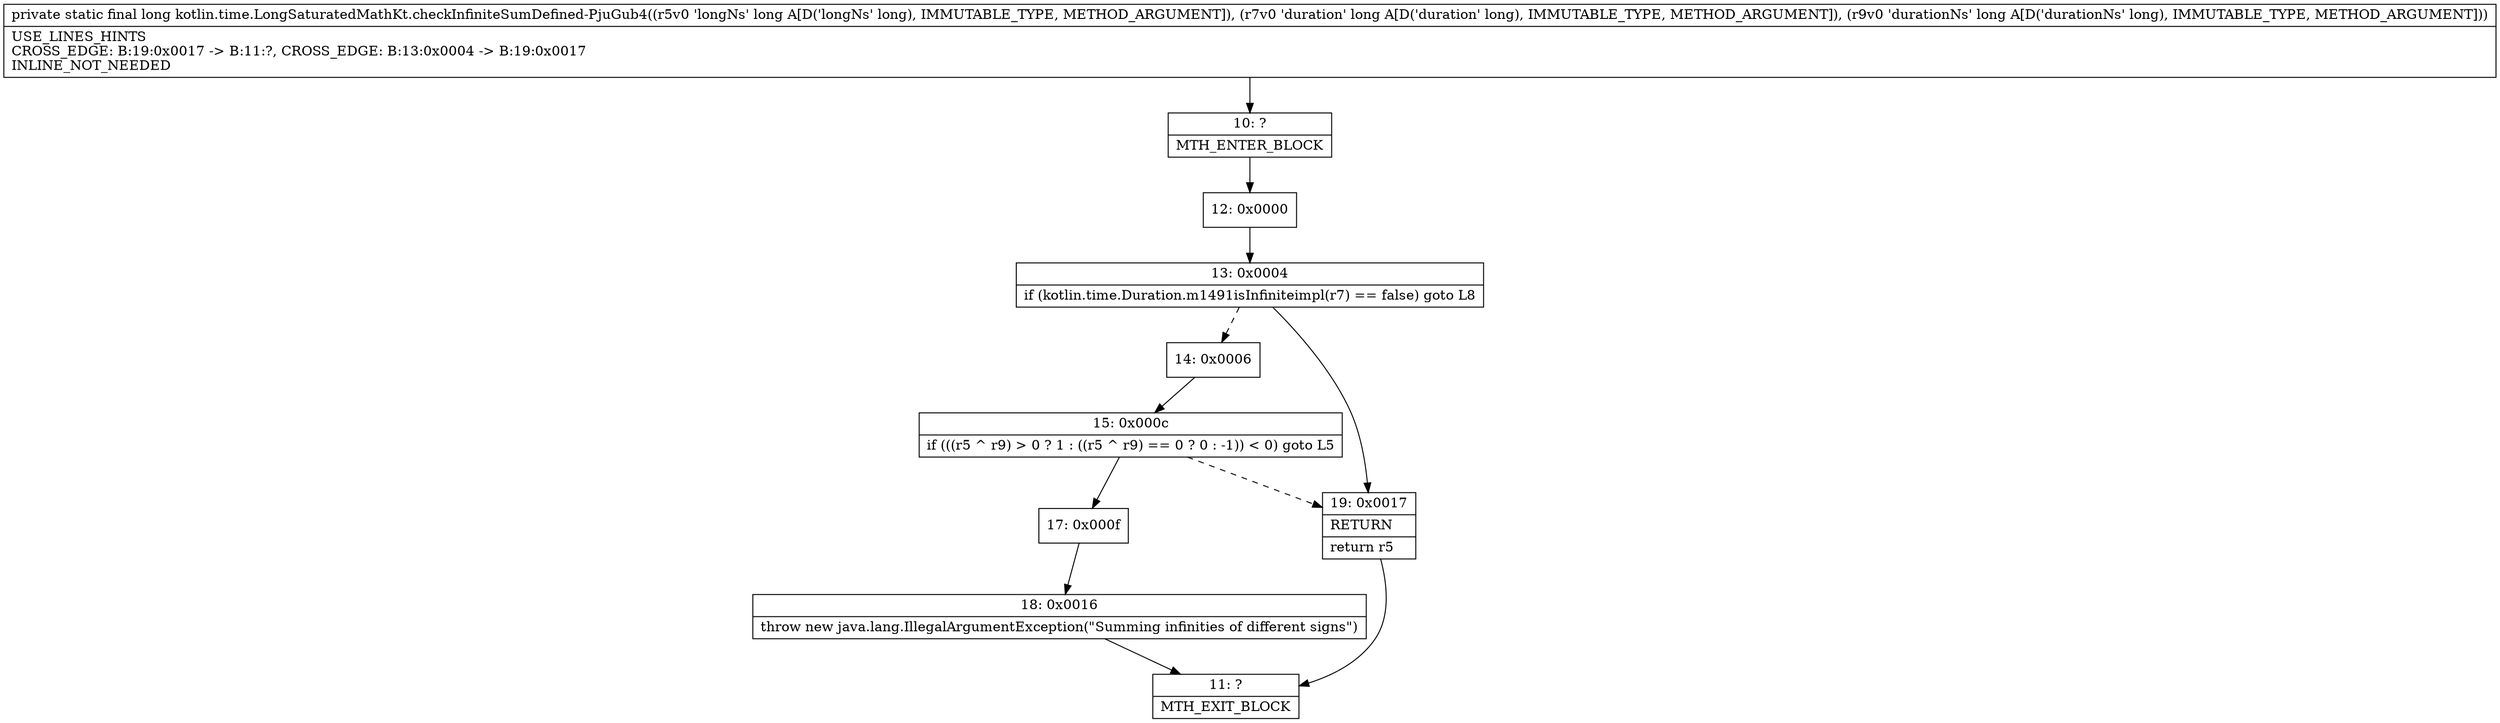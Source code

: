 digraph "CFG forkotlin.time.LongSaturatedMathKt.checkInfiniteSumDefined\-PjuGub4(JJJ)J" {
Node_10 [shape=record,label="{10\:\ ?|MTH_ENTER_BLOCK\l}"];
Node_12 [shape=record,label="{12\:\ 0x0000}"];
Node_13 [shape=record,label="{13\:\ 0x0004|if (kotlin.time.Duration.m1491isInfiniteimpl(r7) == false) goto L8\l}"];
Node_14 [shape=record,label="{14\:\ 0x0006}"];
Node_15 [shape=record,label="{15\:\ 0x000c|if (((r5 ^ r9) \> 0 ? 1 : ((r5 ^ r9) == 0 ? 0 : \-1)) \< 0) goto L5\l}"];
Node_17 [shape=record,label="{17\:\ 0x000f}"];
Node_18 [shape=record,label="{18\:\ 0x0016|throw new java.lang.IllegalArgumentException(\"Summing infinities of different signs\")\l}"];
Node_11 [shape=record,label="{11\:\ ?|MTH_EXIT_BLOCK\l}"];
Node_19 [shape=record,label="{19\:\ 0x0017|RETURN\l|return r5\l}"];
MethodNode[shape=record,label="{private static final long kotlin.time.LongSaturatedMathKt.checkInfiniteSumDefined\-PjuGub4((r5v0 'longNs' long A[D('longNs' long), IMMUTABLE_TYPE, METHOD_ARGUMENT]), (r7v0 'duration' long A[D('duration' long), IMMUTABLE_TYPE, METHOD_ARGUMENT]), (r9v0 'durationNs' long A[D('durationNs' long), IMMUTABLE_TYPE, METHOD_ARGUMENT]))  | USE_LINES_HINTS\lCROSS_EDGE: B:19:0x0017 \-\> B:11:?, CROSS_EDGE: B:13:0x0004 \-\> B:19:0x0017\lINLINE_NOT_NEEDED\l}"];
MethodNode -> Node_10;Node_10 -> Node_12;
Node_12 -> Node_13;
Node_13 -> Node_14[style=dashed];
Node_13 -> Node_19;
Node_14 -> Node_15;
Node_15 -> Node_17;
Node_15 -> Node_19[style=dashed];
Node_17 -> Node_18;
Node_18 -> Node_11;
Node_19 -> Node_11;
}

